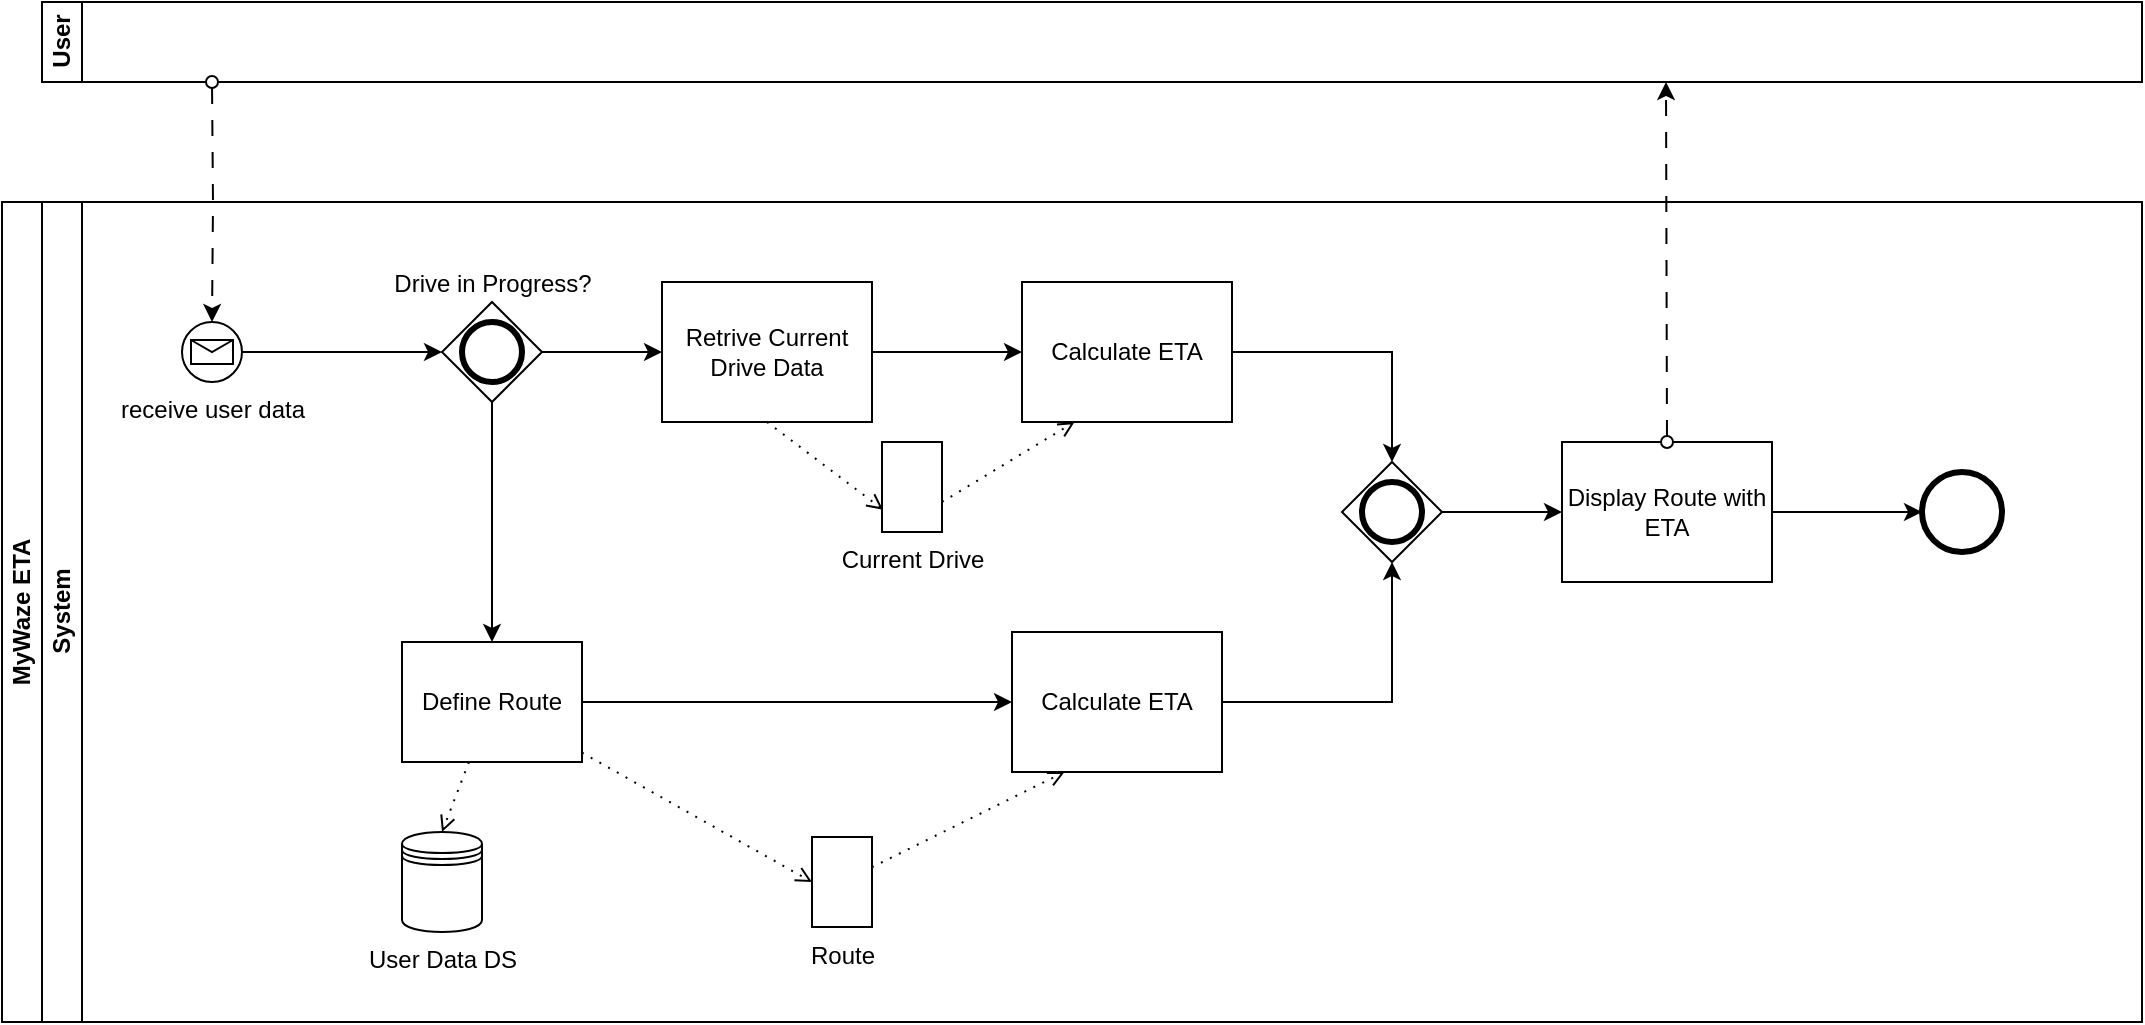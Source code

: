 <mxfile version="26.2.2">
  <diagram name="Page-1" id="2a216829-ef6e-dabb-86c1-c78162f3ba2b">
    <mxGraphModel dx="986" dy="581" grid="1" gridSize="10" guides="1" tooltips="1" connect="1" arrows="1" fold="1" page="1" pageScale="1" pageWidth="1654" pageHeight="2336" background="none" math="0" shadow="0">
      <root>
        <mxCell id="0" />
        <mxCell id="1" parent="0" />
        <mxCell id="ZawwrR4OTCmyjiMySebj-3" value="User" style="swimlane;html=1;startSize=20;horizontal=0;" parent="1" vertex="1">
          <mxGeometry x="290" y="760" width="1050" height="40" as="geometry" />
        </mxCell>
        <mxCell id="ZawwrR4OTCmyjiMySebj-2" value="MyWaze ETA" style="swimlane;html=1;childLayout=stackLayout;resizeParent=1;resizeParentMax=0;horizontal=0;startSize=20;horizontalStack=0;whiteSpace=wrap;" parent="1" vertex="1">
          <mxGeometry x="270" y="860" width="1070" height="410" as="geometry" />
        </mxCell>
        <mxCell id="ZawwrR4OTCmyjiMySebj-4" value="System" style="swimlane;html=1;startSize=20;horizontal=0;" parent="ZawwrR4OTCmyjiMySebj-2" vertex="1">
          <mxGeometry x="20" width="1050" height="410" as="geometry" />
        </mxCell>
        <mxCell id="rdYKM30YboU42W7FAhmL-1" value="Calculate ETA" style="points=[[0.25,0,0],[0.5,0,0],[0.75,0,0],[1,0.25,0],[1,0.5,0],[1,0.75,0],[0.75,1,0],[0.5,1,0],[0.25,1,0],[0,0.75,0],[0,0.5,0],[0,0.25,0]];shape=mxgraph.bpmn.task2;whiteSpace=wrap;rectStyle=rounded;size=10;html=1;container=1;expand=0;collapsible=0;taskMarker=abstract;" parent="ZawwrR4OTCmyjiMySebj-4" vertex="1">
          <mxGeometry x="485" y="215" width="105" height="70" as="geometry" />
        </mxCell>
        <mxCell id="S53rscQsFDapNy-XORst-2" value="Define Route" style="points=[[0.25,0,0],[0.5,0,0],[0.75,0,0],[1,0.25,0],[1,0.5,0],[1,0.75,0],[0.75,1,0],[0.5,1,0],[0.25,1,0],[0,0.75,0],[0,0.5,0],[0,0.25,0]];shape=mxgraph.bpmn.task2;whiteSpace=wrap;rectStyle=rounded;size=10;html=1;container=1;expand=0;collapsible=0;taskMarker=abstract;" vertex="1" parent="ZawwrR4OTCmyjiMySebj-4">
          <mxGeometry x="180" y="220" width="90" height="60" as="geometry" />
        </mxCell>
        <mxCell id="S53rscQsFDapNy-XORst-3" value="Display Route with ETA" style="shape=mxgraph.bpmn.task2;whiteSpace=wrap;rectStyle=rounded;size=10;html=1;container=1;expand=0;collapsible=0;taskMarker=send;points=[[0.25,0,0],[0.5,0,0],[0.75,0,0],[1,0.25,0],[1,0.5,0],[1,0.75,0],[0.75,1,0],[0.5,1,0],[0.25,1,0],[0,0.75,0],[0,0.5,0],[0,0.25,0]];" vertex="1" parent="ZawwrR4OTCmyjiMySebj-4">
          <mxGeometry x="760" y="120" width="105" height="70" as="geometry" />
        </mxCell>
        <mxCell id="S53rscQsFDapNy-XORst-4" value="receive user data" style="points=[[0.145,0.145,0],[0.5,0,0],[0.855,0.145,0],[1,0.5,0],[0.855,0.855,0],[0.5,1,0],[0.145,0.855,0],[0,0.5,0]];shape=mxgraph.bpmn.event;html=1;verticalLabelPosition=bottom;labelBackgroundColor=#ffffff;verticalAlign=top;align=center;perimeter=ellipsePerimeter;outlineConnect=0;aspect=fixed;outline=standard;symbol=message;" vertex="1" parent="ZawwrR4OTCmyjiMySebj-4">
          <mxGeometry x="70" y="60" width="30" height="30" as="geometry" />
        </mxCell>
        <mxCell id="S53rscQsFDapNy-XORst-7" value="Drive in Progress?" style="points=[[0.25,0.25,0],[0.5,0,0],[0.75,0.25,0],[1,0.5,0],[0.75,0.75,0],[0.5,1,0],[0.25,0.75,0],[0,0.5,0]];shape=mxgraph.bpmn.gateway2;html=1;verticalLabelPosition=top;labelBackgroundColor=#ffffff;verticalAlign=bottom;align=center;perimeter=rhombusPerimeter;outlineConnect=0;outline=end;symbol=general;labelPosition=center;" vertex="1" parent="ZawwrR4OTCmyjiMySebj-4">
          <mxGeometry x="200" y="50" width="50" height="50" as="geometry" />
        </mxCell>
        <mxCell id="S53rscQsFDapNy-XORst-8" value="Calculate ETA" style="shape=mxgraph.bpmn.task2;whiteSpace=wrap;rectStyle=rounded;size=10;html=1;container=1;expand=0;collapsible=0;taskMarker=abstract;points=[[0.25,0,0],[0.5,0,0],[0.75,0,0],[1,0.25,0],[1,0.5,0],[1,0.75,0],[0.75,1,0],[0.5,1,0],[0.25,1,0],[0,0.75,0],[0,0.5,0],[0,0.25,0]];isLoopStandard=1;" vertex="1" parent="ZawwrR4OTCmyjiMySebj-4">
          <mxGeometry x="490" y="40" width="105" height="70" as="geometry" />
        </mxCell>
        <mxCell id="S53rscQsFDapNy-XORst-16" value="Retrive Current Drive Data" style="points=[[0.25,0,0],[0.5,0,0],[0.75,0,0],[1,0.25,0],[1,0.5,0],[1,0.75,0],[0.75,1,0],[0.5,1,0],[0.25,1,0],[0,0.75,0],[0,0.5,0],[0,0.25,0]];shape=mxgraph.bpmn.task2;whiteSpace=wrap;rectStyle=rounded;size=10;html=1;container=1;expand=0;collapsible=0;taskMarker=abstract;" vertex="1" parent="ZawwrR4OTCmyjiMySebj-4">
          <mxGeometry x="310" y="40" width="105" height="70" as="geometry" />
        </mxCell>
        <mxCell id="S53rscQsFDapNy-XORst-17" value="" style="points=[[0.145,0.145,0],[0.5,0,0],[0.855,0.145,0],[1,0.5,0],[0.855,0.855,0],[0.5,1,0],[0.145,0.855,0],[0,0.5,0]];shape=mxgraph.bpmn.event;html=1;verticalLabelPosition=bottom;labelBackgroundColor=#ffffff;verticalAlign=top;align=center;perimeter=ellipsePerimeter;outlineConnect=0;aspect=fixed;outline=end;symbol=terminate2;" vertex="1" parent="ZawwrR4OTCmyjiMySebj-4">
          <mxGeometry x="940" y="135" width="40" height="40" as="geometry" />
        </mxCell>
        <mxCell id="S53rscQsFDapNy-XORst-18" style="edgeStyle=orthogonalEdgeStyle;rounded=0;orthogonalLoop=1;jettySize=auto;html=1;entryX=0;entryY=0.5;entryDx=0;entryDy=0;entryPerimeter=0;" edge="1" parent="ZawwrR4OTCmyjiMySebj-4" source="S53rscQsFDapNy-XORst-4" target="S53rscQsFDapNy-XORst-7">
          <mxGeometry relative="1" as="geometry" />
        </mxCell>
        <mxCell id="S53rscQsFDapNy-XORst-19" style="edgeStyle=orthogonalEdgeStyle;rounded=0;orthogonalLoop=1;jettySize=auto;html=1;entryX=0.5;entryY=0;entryDx=0;entryDy=0;entryPerimeter=0;" edge="1" parent="ZawwrR4OTCmyjiMySebj-4" source="S53rscQsFDapNy-XORst-7" target="S53rscQsFDapNy-XORst-2">
          <mxGeometry relative="1" as="geometry" />
        </mxCell>
        <mxCell id="S53rscQsFDapNy-XORst-20" style="edgeStyle=orthogonalEdgeStyle;rounded=0;orthogonalLoop=1;jettySize=auto;html=1;entryX=0;entryY=0.5;entryDx=0;entryDy=0;entryPerimeter=0;" edge="1" parent="ZawwrR4OTCmyjiMySebj-4" source="S53rscQsFDapNy-XORst-7" target="S53rscQsFDapNy-XORst-16">
          <mxGeometry relative="1" as="geometry" />
        </mxCell>
        <mxCell id="S53rscQsFDapNy-XORst-21" style="edgeStyle=orthogonalEdgeStyle;rounded=0;orthogonalLoop=1;jettySize=auto;html=1;entryX=0;entryY=0.5;entryDx=0;entryDy=0;entryPerimeter=0;" edge="1" parent="ZawwrR4OTCmyjiMySebj-4" source="S53rscQsFDapNy-XORst-16" target="S53rscQsFDapNy-XORst-8">
          <mxGeometry relative="1" as="geometry" />
        </mxCell>
        <mxCell id="S53rscQsFDapNy-XORst-22" value="" style="points=[[0.25,0.25,0],[0.5,0,0],[0.75,0.25,0],[1,0.5,0],[0.75,0.75,0],[0.5,1,0],[0.25,0.75,0],[0,0.5,0]];shape=mxgraph.bpmn.gateway2;html=1;verticalLabelPosition=bottom;labelBackgroundColor=#ffffff;verticalAlign=top;align=center;perimeter=rhombusPerimeter;outlineConnect=0;outline=end;symbol=general;" vertex="1" parent="ZawwrR4OTCmyjiMySebj-4">
          <mxGeometry x="650" y="130" width="50" height="50" as="geometry" />
        </mxCell>
        <mxCell id="S53rscQsFDapNy-XORst-23" style="edgeStyle=orthogonalEdgeStyle;rounded=0;orthogonalLoop=1;jettySize=auto;html=1;entryX=0.5;entryY=0;entryDx=0;entryDy=0;entryPerimeter=0;" edge="1" parent="ZawwrR4OTCmyjiMySebj-4" source="S53rscQsFDapNy-XORst-8" target="S53rscQsFDapNy-XORst-22">
          <mxGeometry relative="1" as="geometry" />
        </mxCell>
        <mxCell id="S53rscQsFDapNy-XORst-24" style="edgeStyle=orthogonalEdgeStyle;rounded=0;orthogonalLoop=1;jettySize=auto;html=1;entryX=0.5;entryY=1;entryDx=0;entryDy=0;entryPerimeter=0;" edge="1" parent="ZawwrR4OTCmyjiMySebj-4" source="rdYKM30YboU42W7FAhmL-1" target="S53rscQsFDapNy-XORst-22">
          <mxGeometry relative="1" as="geometry" />
        </mxCell>
        <mxCell id="S53rscQsFDapNy-XORst-25" style="edgeStyle=orthogonalEdgeStyle;rounded=0;orthogonalLoop=1;jettySize=auto;html=1;entryX=0;entryY=0.5;entryDx=0;entryDy=0;entryPerimeter=0;" edge="1" parent="ZawwrR4OTCmyjiMySebj-4" source="S53rscQsFDapNy-XORst-22" target="S53rscQsFDapNy-XORst-3">
          <mxGeometry relative="1" as="geometry" />
        </mxCell>
        <mxCell id="S53rscQsFDapNy-XORst-26" style="edgeStyle=orthogonalEdgeStyle;rounded=0;orthogonalLoop=1;jettySize=auto;html=1;entryX=0;entryY=0.5;entryDx=0;entryDy=0;entryPerimeter=0;" edge="1" parent="ZawwrR4OTCmyjiMySebj-4" source="S53rscQsFDapNy-XORst-3" target="S53rscQsFDapNy-XORst-17">
          <mxGeometry relative="1" as="geometry" />
        </mxCell>
        <mxCell id="S53rscQsFDapNy-XORst-27" style="edgeStyle=orthogonalEdgeStyle;rounded=0;orthogonalLoop=1;jettySize=auto;html=1;entryX=0;entryY=0.5;entryDx=0;entryDy=0;entryPerimeter=0;" edge="1" parent="ZawwrR4OTCmyjiMySebj-4" source="S53rscQsFDapNy-XORst-2" target="rdYKM30YboU42W7FAhmL-1">
          <mxGeometry relative="1" as="geometry" />
        </mxCell>
        <mxCell id="S53rscQsFDapNy-XORst-28" value="Current Drive" style="shape=mxgraph.bpmn.data2;labelPosition=center;verticalLabelPosition=bottom;align=center;verticalAlign=top;size=15;html=1;" vertex="1" parent="ZawwrR4OTCmyjiMySebj-4">
          <mxGeometry x="420" y="120" width="30" height="45" as="geometry" />
        </mxCell>
        <mxCell id="S53rscQsFDapNy-XORst-29" style="rounded=0;orthogonalLoop=1;jettySize=auto;html=1;entryX=0.018;entryY=0.752;entryDx=0;entryDy=0;entryPerimeter=0;exitX=0.5;exitY=1;exitDx=0;exitDy=0;exitPerimeter=0;dashed=1;dashPattern=1 4;endArrow=open;endFill=0;" edge="1" parent="ZawwrR4OTCmyjiMySebj-4" source="S53rscQsFDapNy-XORst-16" target="S53rscQsFDapNy-XORst-28">
          <mxGeometry relative="1" as="geometry" />
        </mxCell>
        <mxCell id="S53rscQsFDapNy-XORst-31" style="rounded=0;orthogonalLoop=1;jettySize=auto;html=1;entryX=0.25;entryY=1;entryDx=0;entryDy=0;entryPerimeter=0;dashed=1;dashPattern=1 4;exitX=0;exitY=0;exitDx=30;exitDy=30;exitPerimeter=0;endArrow=open;endFill=0;" edge="1" parent="ZawwrR4OTCmyjiMySebj-4" source="S53rscQsFDapNy-XORst-28" target="S53rscQsFDapNy-XORst-8">
          <mxGeometry relative="1" as="geometry" />
        </mxCell>
        <mxCell id="S53rscQsFDapNy-XORst-33" value="Route" style="shape=mxgraph.bpmn.data2;labelPosition=center;verticalLabelPosition=bottom;align=center;verticalAlign=top;size=15;html=1;" vertex="1" parent="ZawwrR4OTCmyjiMySebj-4">
          <mxGeometry x="385" y="317.5" width="30" height="45" as="geometry" />
        </mxCell>
        <mxCell id="S53rscQsFDapNy-XORst-34" style="rounded=0;orthogonalLoop=1;jettySize=auto;html=1;entryX=0;entryY=0.5;entryDx=0;entryDy=0;entryPerimeter=0;dashed=1;dashPattern=1 4;endArrow=open;endFill=0;" edge="1" parent="ZawwrR4OTCmyjiMySebj-4" source="S53rscQsFDapNy-XORst-2" target="S53rscQsFDapNy-XORst-33">
          <mxGeometry relative="1" as="geometry" />
        </mxCell>
        <mxCell id="S53rscQsFDapNy-XORst-35" value="User Data DS" style="shape=datastore;html=1;labelPosition=center;verticalLabelPosition=bottom;align=center;verticalAlign=top;" vertex="1" parent="ZawwrR4OTCmyjiMySebj-4">
          <mxGeometry x="180" y="315" width="40" height="50" as="geometry" />
        </mxCell>
        <mxCell id="S53rscQsFDapNy-XORst-38" style="rounded=0;orthogonalLoop=1;jettySize=auto;html=1;entryX=0.5;entryY=0;entryDx=0;entryDy=0;dashed=1;dashPattern=1 4;endArrow=open;endFill=0;" edge="1" parent="ZawwrR4OTCmyjiMySebj-4" source="S53rscQsFDapNy-XORst-2" target="S53rscQsFDapNy-XORst-35">
          <mxGeometry relative="1" as="geometry" />
        </mxCell>
        <mxCell id="S53rscQsFDapNy-XORst-42" style="edgeStyle=none;shape=connector;rounded=0;orthogonalLoop=1;jettySize=auto;html=1;entryX=0.25;entryY=1;entryDx=0;entryDy=0;entryPerimeter=0;dashed=1;dashPattern=1 4;strokeColor=default;align=center;verticalAlign=middle;fontFamily=Helvetica;fontSize=11;fontColor=default;labelBackgroundColor=default;endArrow=open;endFill=0;" edge="1" parent="ZawwrR4OTCmyjiMySebj-4" source="S53rscQsFDapNy-XORst-33" target="rdYKM30YboU42W7FAhmL-1">
          <mxGeometry relative="1" as="geometry" />
        </mxCell>
        <mxCell id="S53rscQsFDapNy-XORst-43" style="edgeStyle=orthogonalEdgeStyle;shape=connector;rounded=0;orthogonalLoop=1;jettySize=auto;html=1;align=center;verticalAlign=middle;fontFamily=Helvetica;fontSize=11;fontColor=default;labelBackgroundColor=default;endArrow=classic;startArrow=oval;startFill=1;startFillColor=#FFFFFF;endFill=1;fixDash=0;strokeWidth=1;dashed=1;dashPattern=8 8;backgroundOutline=0;arcSize=20;fillOpacity=100;strokeOpacity=100;" edge="1" parent="ZawwrR4OTCmyjiMySebj-4" target="S53rscQsFDapNy-XORst-4">
          <mxGeometry relative="1" as="geometry">
            <mxPoint x="85" y="-60" as="sourcePoint" />
          </mxGeometry>
        </mxCell>
        <mxCell id="S53rscQsFDapNy-XORst-44" style="edgeStyle=orthogonalEdgeStyle;shape=connector;rounded=0;orthogonalLoop=1;jettySize=auto;html=1;align=center;verticalAlign=middle;fontFamily=Helvetica;fontSize=11;fontColor=default;labelBackgroundColor=default;endArrow=classic;startArrow=oval;startFill=1;startFillColor=#FFFFFF;endFill=1;fixDash=0;strokeWidth=1;dashed=1;dashPattern=8 8;backgroundOutline=0;arcSize=20;fillOpacity=100;strokeOpacity=100;exitX=0.5;exitY=0;exitDx=0;exitDy=0;exitPerimeter=0;" edge="1" parent="ZawwrR4OTCmyjiMySebj-4" source="S53rscQsFDapNy-XORst-3">
          <mxGeometry relative="1" as="geometry">
            <mxPoint x="812" y="-60" as="targetPoint" />
            <mxPoint x="812.16" y="90" as="sourcePoint" />
          </mxGeometry>
        </mxCell>
      </root>
    </mxGraphModel>
  </diagram>
</mxfile>
